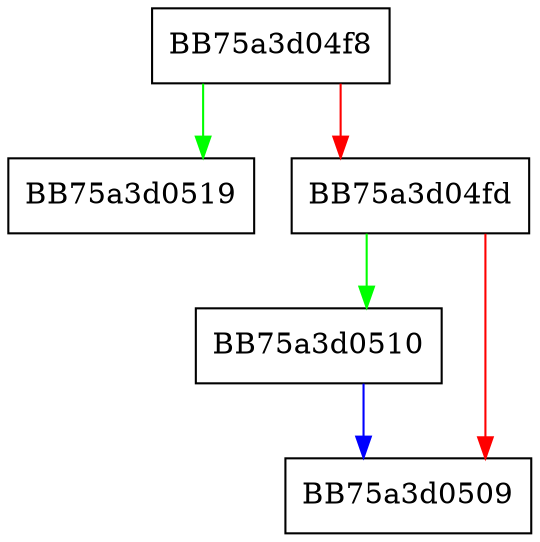 digraph MpCheckForGlobalAttributes {
  node [shape="box"];
  graph [splines=ortho];
  BB75a3d04f8 -> BB75a3d0519 [color="green"];
  BB75a3d04f8 -> BB75a3d04fd [color="red"];
  BB75a3d04fd -> BB75a3d0510 [color="green"];
  BB75a3d04fd -> BB75a3d0509 [color="red"];
  BB75a3d0510 -> BB75a3d0509 [color="blue"];
}